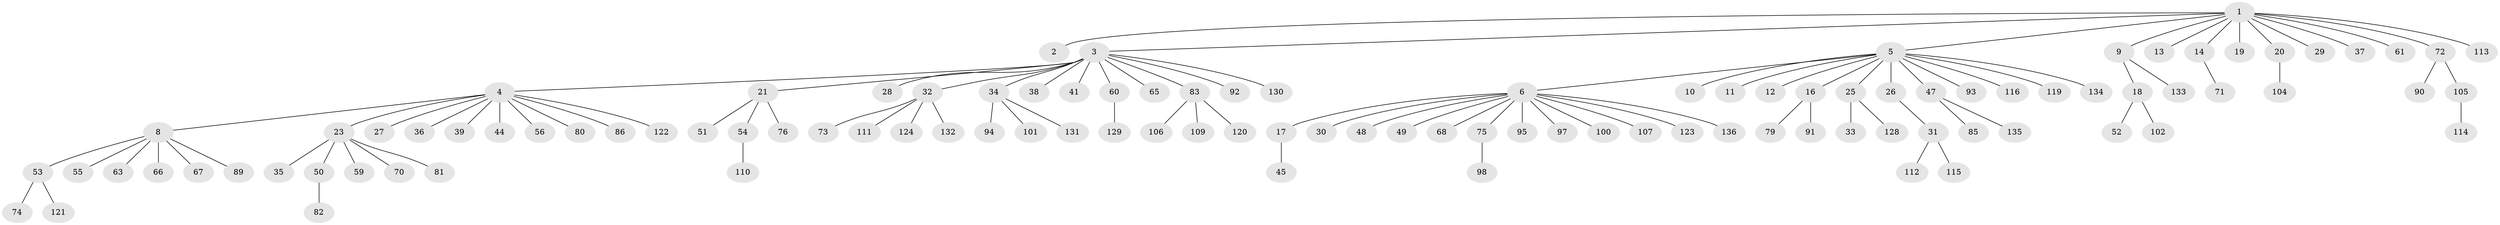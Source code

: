 // original degree distribution, {14: 0.022058823529411766, 1: 0.7058823529411765, 11: 0.014705882352941176, 2: 0.125, 8: 0.007352941176470588, 4: 0.029411764705882353, 3: 0.058823529411764705, 5: 0.022058823529411766, 7: 0.007352941176470588, 6: 0.007352941176470588}
// Generated by graph-tools (version 1.1) at 2025/41/03/06/25 10:41:49]
// undirected, 109 vertices, 108 edges
graph export_dot {
graph [start="1"]
  node [color=gray90,style=filled];
  1 [super="+57"];
  2;
  3 [super="+24"];
  4 [super="+7"];
  5 [super="+126"];
  6 [super="+42"];
  8 [super="+103"];
  9 [super="+15"];
  10;
  11;
  12;
  13;
  14 [super="+22"];
  16 [super="+88"];
  17;
  18;
  19 [super="+46"];
  20;
  21 [super="+77"];
  23 [super="+40"];
  25;
  26 [super="+69"];
  27;
  28;
  29;
  30;
  31 [super="+64"];
  32 [super="+84"];
  33 [super="+62"];
  34 [super="+117"];
  35;
  36;
  37 [super="+99"];
  38;
  39 [super="+43"];
  41;
  44;
  45;
  47;
  48;
  49;
  50;
  51 [super="+58"];
  52;
  53 [super="+108"];
  54;
  55;
  56 [super="+96"];
  59;
  60 [super="+127"];
  61;
  63;
  65;
  66 [super="+78"];
  67;
  68;
  70;
  71;
  72;
  73;
  74;
  75;
  76 [super="+125"];
  79;
  80;
  81;
  82;
  83 [super="+87"];
  85;
  86;
  89;
  90;
  91;
  92;
  93;
  94;
  95;
  97;
  98;
  100;
  101;
  102;
  104;
  105;
  106;
  107;
  109;
  110;
  111;
  112 [super="+118"];
  113;
  114;
  115;
  116;
  119;
  120;
  121;
  122;
  123;
  124;
  128;
  129;
  130;
  131;
  132;
  133;
  134;
  135;
  136;
  1 -- 2;
  1 -- 3;
  1 -- 5;
  1 -- 9;
  1 -- 13;
  1 -- 14;
  1 -- 19;
  1 -- 20;
  1 -- 29;
  1 -- 37;
  1 -- 61;
  1 -- 72;
  1 -- 113;
  3 -- 4;
  3 -- 21;
  3 -- 28;
  3 -- 32;
  3 -- 34;
  3 -- 38;
  3 -- 41;
  3 -- 65;
  3 -- 83;
  3 -- 130;
  3 -- 60;
  3 -- 92;
  4 -- 8;
  4 -- 23;
  4 -- 36;
  4 -- 39;
  4 -- 44;
  4 -- 56;
  4 -- 80;
  4 -- 86;
  4 -- 122;
  4 -- 27;
  5 -- 6;
  5 -- 10;
  5 -- 11;
  5 -- 12;
  5 -- 16;
  5 -- 25;
  5 -- 26;
  5 -- 47;
  5 -- 93;
  5 -- 116;
  5 -- 119;
  5 -- 134;
  6 -- 17;
  6 -- 30;
  6 -- 48;
  6 -- 49;
  6 -- 68;
  6 -- 75;
  6 -- 95;
  6 -- 97;
  6 -- 100;
  6 -- 107;
  6 -- 123;
  6 -- 136;
  8 -- 53;
  8 -- 55;
  8 -- 63;
  8 -- 66;
  8 -- 67;
  8 -- 89;
  9 -- 18;
  9 -- 133;
  14 -- 71;
  16 -- 79;
  16 -- 91;
  17 -- 45;
  18 -- 52;
  18 -- 102;
  20 -- 104;
  21 -- 51;
  21 -- 54;
  21 -- 76;
  23 -- 35;
  23 -- 50;
  23 -- 59;
  23 -- 70;
  23 -- 81;
  25 -- 33;
  25 -- 128;
  26 -- 31;
  31 -- 112;
  31 -- 115;
  32 -- 73;
  32 -- 111;
  32 -- 124;
  32 -- 132;
  34 -- 94;
  34 -- 101;
  34 -- 131;
  47 -- 85;
  47 -- 135;
  50 -- 82;
  53 -- 74;
  53 -- 121;
  54 -- 110;
  60 -- 129;
  72 -- 90;
  72 -- 105;
  75 -- 98;
  83 -- 106;
  83 -- 109;
  83 -- 120;
  105 -- 114;
}
